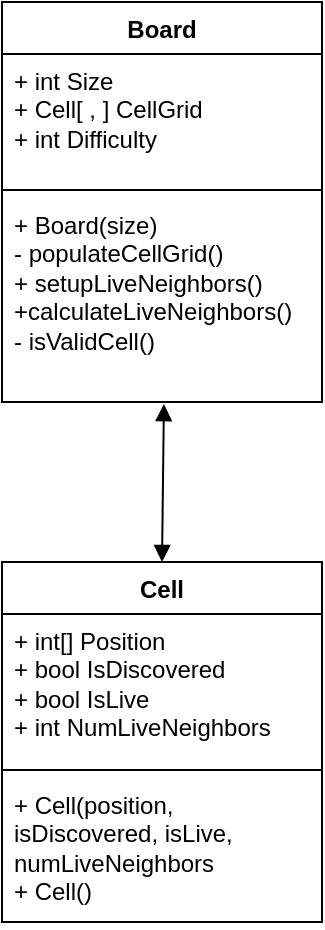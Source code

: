 <mxfile version="22.1.11" type="device">
  <diagram name="Page-1" id="BSbu1Kt3Bp4ArYt2ESW5">
    <mxGraphModel dx="474" dy="787" grid="1" gridSize="10" guides="1" tooltips="1" connect="1" arrows="1" fold="1" page="1" pageScale="1" pageWidth="850" pageHeight="1100" math="0" shadow="0">
      <root>
        <mxCell id="0" />
        <mxCell id="1" parent="0" />
        <mxCell id="zdHg10XPLROxAjpq0C63-1" value="Cell" style="swimlane;fontStyle=1;align=center;verticalAlign=top;childLayout=stackLayout;horizontal=1;startSize=26;horizontalStack=0;resizeParent=1;resizeParentMax=0;resizeLast=0;collapsible=1;marginBottom=0;whiteSpace=wrap;html=1;" vertex="1" parent="1">
          <mxGeometry x="240" y="320" width="160" height="180" as="geometry" />
        </mxCell>
        <mxCell id="zdHg10XPLROxAjpq0C63-2" value="+ int[] Position&lt;br&gt;+ bool IsDiscovered&lt;br&gt;+ bool IsLive&lt;br&gt;+ int NumLiveNeighbors" style="text;strokeColor=none;fillColor=none;align=left;verticalAlign=top;spacingLeft=4;spacingRight=4;overflow=hidden;rotatable=0;points=[[0,0.5],[1,0.5]];portConstraint=eastwest;whiteSpace=wrap;html=1;" vertex="1" parent="zdHg10XPLROxAjpq0C63-1">
          <mxGeometry y="26" width="160" height="74" as="geometry" />
        </mxCell>
        <mxCell id="zdHg10XPLROxAjpq0C63-3" value="" style="line;strokeWidth=1;fillColor=none;align=left;verticalAlign=middle;spacingTop=-1;spacingLeft=3;spacingRight=3;rotatable=0;labelPosition=right;points=[];portConstraint=eastwest;strokeColor=inherit;" vertex="1" parent="zdHg10XPLROxAjpq0C63-1">
          <mxGeometry y="100" width="160" height="8" as="geometry" />
        </mxCell>
        <mxCell id="zdHg10XPLROxAjpq0C63-4" value="+ Cell(position, isDiscovered, isLive, numLiveNeighbors&lt;br&gt;+ Cell()" style="text;strokeColor=none;fillColor=none;align=left;verticalAlign=top;spacingLeft=4;spacingRight=4;overflow=hidden;rotatable=0;points=[[0,0.5],[1,0.5]];portConstraint=eastwest;whiteSpace=wrap;html=1;" vertex="1" parent="zdHg10XPLROxAjpq0C63-1">
          <mxGeometry y="108" width="160" height="72" as="geometry" />
        </mxCell>
        <mxCell id="zdHg10XPLROxAjpq0C63-5" value="Board" style="swimlane;fontStyle=1;align=center;verticalAlign=top;childLayout=stackLayout;horizontal=1;startSize=26;horizontalStack=0;resizeParent=1;resizeParentMax=0;resizeLast=0;collapsible=1;marginBottom=0;whiteSpace=wrap;html=1;" vertex="1" parent="1">
          <mxGeometry x="240" y="40" width="160" height="200" as="geometry" />
        </mxCell>
        <mxCell id="zdHg10XPLROxAjpq0C63-6" value="+ int Size&lt;br&gt;+ Cell[ , ] CellGrid&lt;br&gt;+ int Difficulty" style="text;strokeColor=none;fillColor=none;align=left;verticalAlign=top;spacingLeft=4;spacingRight=4;overflow=hidden;rotatable=0;points=[[0,0.5],[1,0.5]];portConstraint=eastwest;whiteSpace=wrap;html=1;" vertex="1" parent="zdHg10XPLROxAjpq0C63-5">
          <mxGeometry y="26" width="160" height="64" as="geometry" />
        </mxCell>
        <mxCell id="zdHg10XPLROxAjpq0C63-7" value="" style="line;strokeWidth=1;fillColor=none;align=left;verticalAlign=middle;spacingTop=-1;spacingLeft=3;spacingRight=3;rotatable=0;labelPosition=right;points=[];portConstraint=eastwest;strokeColor=inherit;" vertex="1" parent="zdHg10XPLROxAjpq0C63-5">
          <mxGeometry y="90" width="160" height="8" as="geometry" />
        </mxCell>
        <mxCell id="zdHg10XPLROxAjpq0C63-8" value="+ Board(size)&lt;br&gt;- populateCellGrid()&lt;br&gt;+ setupLiveNeighbors()&lt;br&gt;+calculateLiveNeighbors()&lt;br&gt;- isValidCell()" style="text;strokeColor=none;fillColor=none;align=left;verticalAlign=top;spacingLeft=4;spacingRight=4;overflow=hidden;rotatable=0;points=[[0,0.5],[1,0.5]];portConstraint=eastwest;whiteSpace=wrap;html=1;" vertex="1" parent="zdHg10XPLROxAjpq0C63-5">
          <mxGeometry y="98" width="160" height="102" as="geometry" />
        </mxCell>
        <mxCell id="zdHg10XPLROxAjpq0C63-9" value="" style="endArrow=block;startArrow=block;endFill=1;startFill=1;html=1;rounded=0;entryX=0.5;entryY=0;entryDx=0;entryDy=0;exitX=0.506;exitY=1.01;exitDx=0;exitDy=0;exitPerimeter=0;" edge="1" parent="1" source="zdHg10XPLROxAjpq0C63-8" target="zdHg10XPLROxAjpq0C63-1">
          <mxGeometry width="160" relative="1" as="geometry">
            <mxPoint x="150" y="260" as="sourcePoint" />
            <mxPoint x="310" y="260" as="targetPoint" />
          </mxGeometry>
        </mxCell>
      </root>
    </mxGraphModel>
  </diagram>
</mxfile>
